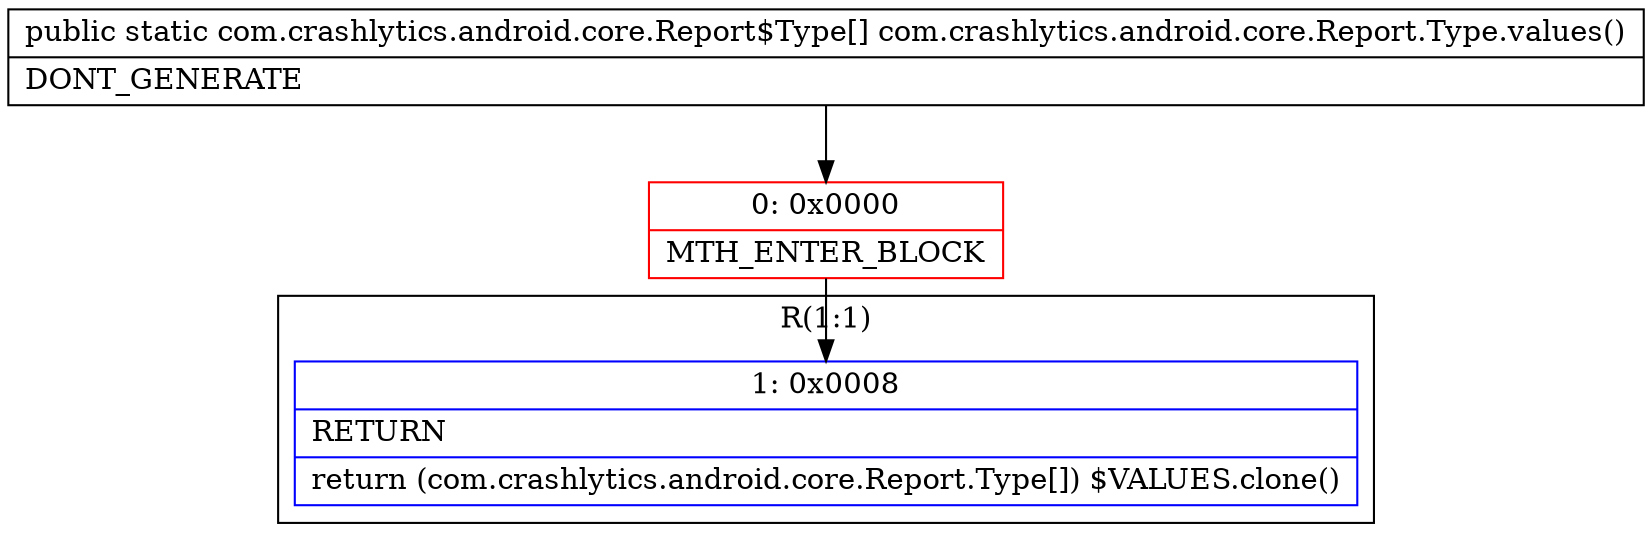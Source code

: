digraph "CFG forcom.crashlytics.android.core.Report.Type.values()[Lcom\/crashlytics\/android\/core\/Report$Type;" {
subgraph cluster_Region_2015676659 {
label = "R(1:1)";
node [shape=record,color=blue];
Node_1 [shape=record,label="{1\:\ 0x0008|RETURN\l|return (com.crashlytics.android.core.Report.Type[]) $VALUES.clone()\l}"];
}
Node_0 [shape=record,color=red,label="{0\:\ 0x0000|MTH_ENTER_BLOCK\l}"];
MethodNode[shape=record,label="{public static com.crashlytics.android.core.Report$Type[] com.crashlytics.android.core.Report.Type.values()  | DONT_GENERATE\l}"];
MethodNode -> Node_0;
Node_0 -> Node_1;
}

